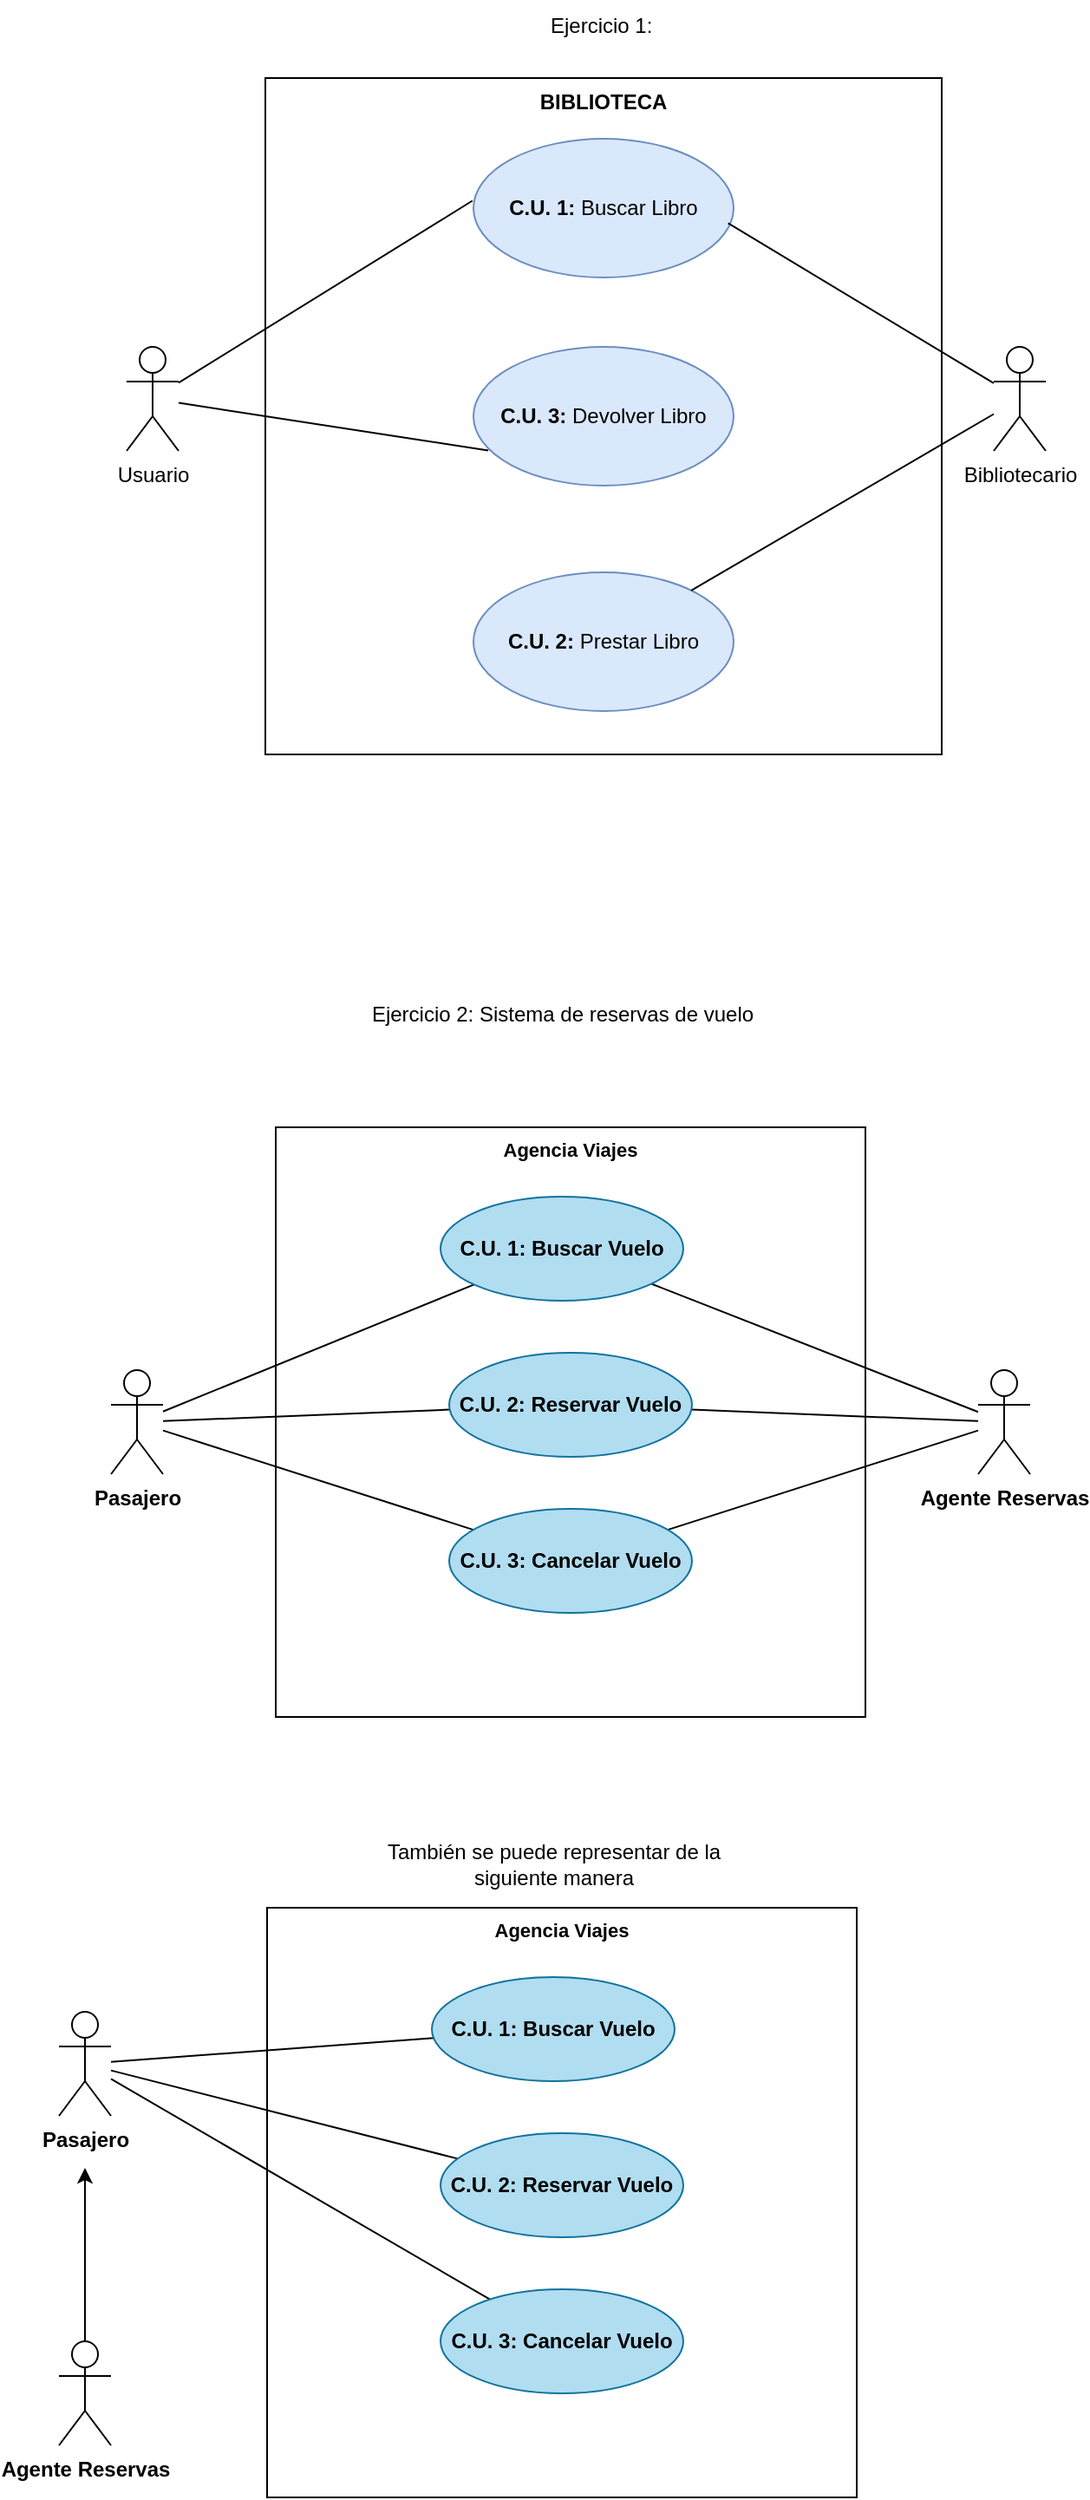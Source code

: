 <mxfile version="22.1.0" type="github">
  <diagram name="Página-1" id="ohZRsK6lbdvxOLhYXedw">
    <mxGraphModel dx="1185" dy="635" grid="1" gridSize="10" guides="1" tooltips="1" connect="1" arrows="1" fold="1" page="1" pageScale="1" pageWidth="827" pageHeight="1169" math="0" shadow="0">
      <root>
        <mxCell id="0" />
        <mxCell id="1" parent="0" />
        <mxCell id="PpbUQz7Do1Wi7V8k9ylB-42" value="Agencia Viajes" style="shape=rect;html=1;verticalAlign=top;fontStyle=1;whiteSpace=wrap;align=center;fontFamily=Helvetica;fontSize=11;fillColor=none;" vertex="1" parent="1">
          <mxGeometry x="241" y="1130" width="340" height="340" as="geometry" />
        </mxCell>
        <mxCell id="PpbUQz7Do1Wi7V8k9ylB-14" value="BIBLIOTECA" style="shape=rect;html=1;verticalAlign=top;fontStyle=1;whiteSpace=wrap;align=center;fillColor=none;" vertex="1" parent="1">
          <mxGeometry x="240" y="75" width="390" height="390" as="geometry" />
        </mxCell>
        <mxCell id="PpbUQz7Do1Wi7V8k9ylB-1" value="Usuario" style="shape=umlActor;verticalLabelPosition=bottom;verticalAlign=top;html=1;outlineConnect=0;" vertex="1" parent="1">
          <mxGeometry x="160" y="230" width="30" height="60" as="geometry" />
        </mxCell>
        <mxCell id="PpbUQz7Do1Wi7V8k9ylB-4" value="Bibliotecario" style="shape=umlActor;verticalLabelPosition=bottom;verticalAlign=top;html=1;outlineConnect=0;" vertex="1" parent="1">
          <mxGeometry x="660" y="230" width="30" height="60" as="geometry" />
        </mxCell>
        <mxCell id="PpbUQz7Do1Wi7V8k9ylB-5" value="&lt;b&gt;C.U. 1: &lt;/b&gt;Buscar Libro" style="ellipse;whiteSpace=wrap;html=1;fillColor=#dae8fc;strokeColor=#6c8ebf;" vertex="1" parent="1">
          <mxGeometry x="360" y="110" width="150" height="80" as="geometry" />
        </mxCell>
        <mxCell id="PpbUQz7Do1Wi7V8k9ylB-6" value="&lt;b&gt;C.U. 2: &lt;/b&gt;Prestar Libro" style="ellipse;whiteSpace=wrap;html=1;fillColor=#dae8fc;strokeColor=#6c8ebf;" vertex="1" parent="1">
          <mxGeometry x="360" y="360" width="150" height="80" as="geometry" />
        </mxCell>
        <mxCell id="PpbUQz7Do1Wi7V8k9ylB-7" value="&lt;b&gt;C.U. 3: &lt;/b&gt;Devolver Libro" style="ellipse;whiteSpace=wrap;html=1;fillColor=#dae8fc;strokeColor=#6c8ebf;" vertex="1" parent="1">
          <mxGeometry x="360" y="230" width="150" height="80" as="geometry" />
        </mxCell>
        <mxCell id="PpbUQz7Do1Wi7V8k9ylB-10" style="rounded=0;orthogonalLoop=1;jettySize=auto;html=1;entryX=-0.004;entryY=0.447;entryDx=0;entryDy=0;entryPerimeter=0;endArrow=none;endFill=0;" edge="1" parent="1" source="PpbUQz7Do1Wi7V8k9ylB-1" target="PpbUQz7Do1Wi7V8k9ylB-5">
          <mxGeometry relative="1" as="geometry" />
        </mxCell>
        <mxCell id="PpbUQz7Do1Wi7V8k9ylB-11" style="rounded=0;orthogonalLoop=1;jettySize=auto;html=1;entryX=0.979;entryY=0.609;entryDx=0;entryDy=0;entryPerimeter=0;endArrow=none;endFill=0;" edge="1" parent="1" source="PpbUQz7Do1Wi7V8k9ylB-4" target="PpbUQz7Do1Wi7V8k9ylB-5">
          <mxGeometry relative="1" as="geometry" />
        </mxCell>
        <mxCell id="PpbUQz7Do1Wi7V8k9ylB-12" style="rounded=0;orthogonalLoop=1;jettySize=auto;html=1;entryX=0.057;entryY=0.747;entryDx=0;entryDy=0;entryPerimeter=0;endArrow=none;endFill=0;" edge="1" parent="1" source="PpbUQz7Do1Wi7V8k9ylB-1" target="PpbUQz7Do1Wi7V8k9ylB-7">
          <mxGeometry relative="1" as="geometry" />
        </mxCell>
        <mxCell id="PpbUQz7Do1Wi7V8k9ylB-13" style="rounded=0;orthogonalLoop=1;jettySize=auto;html=1;endArrow=none;endFill=0;" edge="1" parent="1" source="PpbUQz7Do1Wi7V8k9ylB-4" target="PpbUQz7Do1Wi7V8k9ylB-6">
          <mxGeometry relative="1" as="geometry" />
        </mxCell>
        <mxCell id="PpbUQz7Do1Wi7V8k9ylB-15" value="Ejercicio 2: Sistema de reservas de vuelo" style="text;html=1;strokeColor=none;fillColor=none;align=center;verticalAlign=middle;whiteSpace=wrap;rounded=0;" vertex="1" parent="1">
          <mxGeometry x="288.5" y="600" width="245" height="30" as="geometry" />
        </mxCell>
        <mxCell id="PpbUQz7Do1Wi7V8k9ylB-16" value="Ejercicio 1:&amp;nbsp;" style="text;html=1;strokeColor=none;fillColor=none;align=center;verticalAlign=middle;whiteSpace=wrap;rounded=0;" vertex="1" parent="1">
          <mxGeometry x="312.5" y="30" width="245" height="30" as="geometry" />
        </mxCell>
        <mxCell id="PpbUQz7Do1Wi7V8k9ylB-23" style="rounded=0;orthogonalLoop=1;jettySize=auto;html=1;endArrow=none;endFill=0;" edge="1" parent="1" source="PpbUQz7Do1Wi7V8k9ylB-18" target="PpbUQz7Do1Wi7V8k9ylB-20">
          <mxGeometry relative="1" as="geometry" />
        </mxCell>
        <mxCell id="PpbUQz7Do1Wi7V8k9ylB-24" style="edgeStyle=none;shape=connector;rounded=0;orthogonalLoop=1;jettySize=auto;html=1;labelBackgroundColor=default;strokeColor=default;align=center;verticalAlign=middle;fontFamily=Helvetica;fontSize=11;fontColor=default;endArrow=none;endFill=0;" edge="1" parent="1" source="PpbUQz7Do1Wi7V8k9ylB-18" target="PpbUQz7Do1Wi7V8k9ylB-21">
          <mxGeometry relative="1" as="geometry" />
        </mxCell>
        <mxCell id="PpbUQz7Do1Wi7V8k9ylB-25" style="edgeStyle=none;shape=connector;rounded=0;orthogonalLoop=1;jettySize=auto;html=1;labelBackgroundColor=default;strokeColor=default;align=center;verticalAlign=middle;fontFamily=Helvetica;fontSize=11;fontColor=default;endArrow=none;endFill=0;" edge="1" parent="1" source="PpbUQz7Do1Wi7V8k9ylB-18" target="PpbUQz7Do1Wi7V8k9ylB-22">
          <mxGeometry relative="1" as="geometry" />
        </mxCell>
        <mxCell id="PpbUQz7Do1Wi7V8k9ylB-18" value="&lt;b&gt;Pasajero&lt;/b&gt;" style="shape=umlActor;verticalLabelPosition=bottom;verticalAlign=top;html=1;outlineConnect=0;" vertex="1" parent="1">
          <mxGeometry x="151" y="820" width="30" height="60" as="geometry" />
        </mxCell>
        <mxCell id="PpbUQz7Do1Wi7V8k9ylB-26" style="edgeStyle=none;shape=connector;rounded=0;orthogonalLoop=1;jettySize=auto;html=1;labelBackgroundColor=default;strokeColor=default;align=center;verticalAlign=middle;fontFamily=Helvetica;fontSize=11;fontColor=default;endArrow=none;endFill=0;" edge="1" parent="1" source="PpbUQz7Do1Wi7V8k9ylB-19" target="PpbUQz7Do1Wi7V8k9ylB-20">
          <mxGeometry relative="1" as="geometry" />
        </mxCell>
        <mxCell id="PpbUQz7Do1Wi7V8k9ylB-27" style="edgeStyle=none;shape=connector;rounded=0;orthogonalLoop=1;jettySize=auto;html=1;labelBackgroundColor=default;strokeColor=default;align=center;verticalAlign=middle;fontFamily=Helvetica;fontSize=11;fontColor=default;endArrow=none;endFill=0;" edge="1" parent="1" source="PpbUQz7Do1Wi7V8k9ylB-19" target="PpbUQz7Do1Wi7V8k9ylB-21">
          <mxGeometry relative="1" as="geometry" />
        </mxCell>
        <mxCell id="PpbUQz7Do1Wi7V8k9ylB-28" style="edgeStyle=none;shape=connector;rounded=0;orthogonalLoop=1;jettySize=auto;html=1;labelBackgroundColor=default;strokeColor=default;align=center;verticalAlign=middle;fontFamily=Helvetica;fontSize=11;fontColor=default;endArrow=none;endFill=0;" edge="1" parent="1" source="PpbUQz7Do1Wi7V8k9ylB-19" target="PpbUQz7Do1Wi7V8k9ylB-22">
          <mxGeometry relative="1" as="geometry" />
        </mxCell>
        <mxCell id="PpbUQz7Do1Wi7V8k9ylB-19" value="&lt;b&gt;Agente Reservas&lt;/b&gt;" style="shape=umlActor;verticalLabelPosition=bottom;verticalAlign=top;html=1;outlineConnect=0;" vertex="1" parent="1">
          <mxGeometry x="651" y="820" width="30" height="60" as="geometry" />
        </mxCell>
        <mxCell id="PpbUQz7Do1Wi7V8k9ylB-20" value="&lt;b&gt;C.U. 1: Buscar Vuelo&lt;/b&gt;" style="ellipse;whiteSpace=wrap;html=1;fillColor=#b1ddf0;strokeColor=#10739e;" vertex="1" parent="1">
          <mxGeometry x="341" y="720" width="140" height="60" as="geometry" />
        </mxCell>
        <mxCell id="PpbUQz7Do1Wi7V8k9ylB-21" value="&lt;b&gt;C.U. 2: Reservar Vuelo&lt;/b&gt;" style="ellipse;whiteSpace=wrap;html=1;fillColor=#b1ddf0;strokeColor=#10739e;" vertex="1" parent="1">
          <mxGeometry x="346" y="810" width="140" height="60" as="geometry" />
        </mxCell>
        <mxCell id="PpbUQz7Do1Wi7V8k9ylB-22" value="&lt;b&gt;C.U. 3: Cancelar Vuelo&lt;/b&gt;" style="ellipse;whiteSpace=wrap;html=1;fillColor=#b1ddf0;strokeColor=#10739e;" vertex="1" parent="1">
          <mxGeometry x="346" y="900" width="140" height="60" as="geometry" />
        </mxCell>
        <mxCell id="PpbUQz7Do1Wi7V8k9ylB-29" value="Agencia Viajes" style="shape=rect;html=1;verticalAlign=top;fontStyle=1;whiteSpace=wrap;align=center;fontFamily=Helvetica;fontSize=11;fillColor=none;" vertex="1" parent="1">
          <mxGeometry x="246" y="680" width="340" height="340" as="geometry" />
        </mxCell>
        <mxCell id="PpbUQz7Do1Wi7V8k9ylB-30" value="También se puede representar de la siguiente manera" style="text;html=1;strokeColor=none;fillColor=none;align=center;verticalAlign=middle;whiteSpace=wrap;rounded=0;" vertex="1" parent="1">
          <mxGeometry x="283.5" y="1090" width="245" height="30" as="geometry" />
        </mxCell>
        <mxCell id="PpbUQz7Do1Wi7V8k9ylB-31" style="rounded=0;orthogonalLoop=1;jettySize=auto;html=1;endArrow=none;endFill=0;" edge="1" parent="1" source="PpbUQz7Do1Wi7V8k9ylB-34" target="PpbUQz7Do1Wi7V8k9ylB-39">
          <mxGeometry relative="1" as="geometry" />
        </mxCell>
        <mxCell id="PpbUQz7Do1Wi7V8k9ylB-32" style="edgeStyle=none;shape=connector;rounded=0;orthogonalLoop=1;jettySize=auto;html=1;labelBackgroundColor=default;strokeColor=default;align=center;verticalAlign=middle;fontFamily=Helvetica;fontSize=11;fontColor=default;endArrow=none;endFill=0;" edge="1" parent="1" source="PpbUQz7Do1Wi7V8k9ylB-34" target="PpbUQz7Do1Wi7V8k9ylB-40">
          <mxGeometry relative="1" as="geometry" />
        </mxCell>
        <mxCell id="PpbUQz7Do1Wi7V8k9ylB-33" style="edgeStyle=none;shape=connector;rounded=0;orthogonalLoop=1;jettySize=auto;html=1;labelBackgroundColor=default;strokeColor=default;align=center;verticalAlign=middle;fontFamily=Helvetica;fontSize=11;fontColor=default;endArrow=none;endFill=0;" edge="1" parent="1" source="PpbUQz7Do1Wi7V8k9ylB-34" target="PpbUQz7Do1Wi7V8k9ylB-41">
          <mxGeometry relative="1" as="geometry" />
        </mxCell>
        <mxCell id="PpbUQz7Do1Wi7V8k9ylB-34" value="&lt;b&gt;Pasajero&lt;/b&gt;" style="shape=umlActor;verticalLabelPosition=bottom;verticalAlign=top;html=1;outlineConnect=0;" vertex="1" parent="1">
          <mxGeometry x="121" y="1190" width="30" height="60" as="geometry" />
        </mxCell>
        <mxCell id="PpbUQz7Do1Wi7V8k9ylB-44" style="edgeStyle=none;shape=connector;rounded=0;orthogonalLoop=1;jettySize=auto;html=1;labelBackgroundColor=default;strokeColor=default;align=center;verticalAlign=middle;fontFamily=Helvetica;fontSize=11;fontColor=default;endArrow=classic;endFill=1;" edge="1" parent="1" source="PpbUQz7Do1Wi7V8k9ylB-38">
          <mxGeometry relative="1" as="geometry">
            <mxPoint x="136" y="1280" as="targetPoint" />
          </mxGeometry>
        </mxCell>
        <mxCell id="PpbUQz7Do1Wi7V8k9ylB-38" value="&lt;b&gt;Agente Reservas&lt;/b&gt;" style="shape=umlActor;verticalLabelPosition=bottom;verticalAlign=top;html=1;outlineConnect=0;" vertex="1" parent="1">
          <mxGeometry x="121" y="1380" width="30" height="60" as="geometry" />
        </mxCell>
        <mxCell id="PpbUQz7Do1Wi7V8k9ylB-39" value="&lt;b&gt;C.U. 1: Buscar Vuelo&lt;/b&gt;" style="ellipse;whiteSpace=wrap;html=1;fillColor=#b1ddf0;strokeColor=#10739e;" vertex="1" parent="1">
          <mxGeometry x="336" y="1170" width="140" height="60" as="geometry" />
        </mxCell>
        <mxCell id="PpbUQz7Do1Wi7V8k9ylB-40" value="&lt;b&gt;C.U. 2: Reservar Vuelo&lt;/b&gt;" style="ellipse;whiteSpace=wrap;html=1;fillColor=#b1ddf0;strokeColor=#10739e;" vertex="1" parent="1">
          <mxGeometry x="341" y="1260" width="140" height="60" as="geometry" />
        </mxCell>
        <mxCell id="PpbUQz7Do1Wi7V8k9ylB-41" value="&lt;b&gt;C.U. 3: Cancelar Vuelo&lt;/b&gt;" style="ellipse;whiteSpace=wrap;html=1;fillColor=#b1ddf0;strokeColor=#10739e;" vertex="1" parent="1">
          <mxGeometry x="341" y="1350" width="140" height="60" as="geometry" />
        </mxCell>
      </root>
    </mxGraphModel>
  </diagram>
</mxfile>
